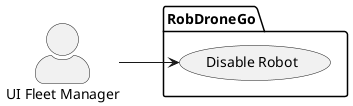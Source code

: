 @startuml scenaryLevel1
left to right direction

skinparam actorStyle awesome

actor "UI Fleet Manager" as CM

package  RobDroneGo  {
  usecase "Disable Robot" as UC2
}
CM --> UC2
@enduml
